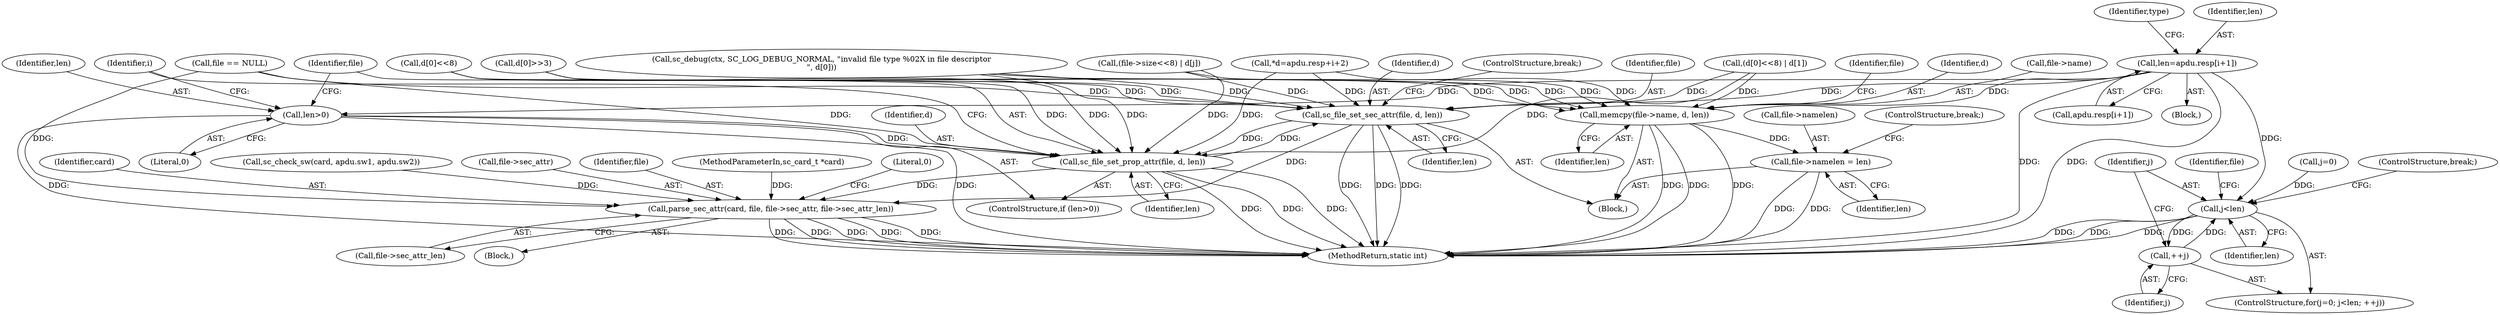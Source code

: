 digraph "1_OpenSC_360e95d45ac4123255a4c796db96337f332160ad#diff-d643a0fa169471dbf2912f4866dc49c5_3@array" {
"1000423" [label="(Call,len=apdu.resp[i+1])"];
"1000464" [label="(Call,j<len)"];
"1000467" [label="(Call,++j)"];
"1000557" [label="(Call,memcpy(file->name, d, len))"];
"1000563" [label="(Call,file->namelen = len)"];
"1000570" [label="(Call,sc_file_set_sec_attr(file, d, len))"];
"1000580" [label="(Call,sc_file_set_prop_attr(file, d, len))"];
"1000589" [label="(Call,parse_sec_attr(card, file, file->sec_attr, file->sec_attr_len))"];
"1000577" [label="(Call,len>0)"];
"1000576" [label="(ControlStructure,if (len>0))"];
"1000573" [label="(Identifier,len)"];
"1000105" [label="(Block,)"];
"1000590" [label="(Identifier,card)"];
"1000460" [label="(ControlStructure,for(j=0; j<len; ++j))"];
"1000562" [label="(Identifier,len)"];
"1000567" [label="(Identifier,len)"];
"1000565" [label="(Identifier,file)"];
"1000547" [label="(Call,d[0]<<8)"];
"1000564" [label="(Call,file->namelen)"];
"1000561" [label="(Identifier,d)"];
"1000577" [label="(Call,len>0)"];
"1000563" [label="(Call,file->namelen = len)"];
"1000579" [label="(Literal,0)"];
"1000423" [label="(Call,len=apdu.resp[i+1])"];
"1000570" [label="(Call,sc_file_set_sec_attr(file, d, len))"];
"1000589" [label="(Call,parse_sec_attr(card, file, file->sec_attr, file->sec_attr_len))"];
"1000558" [label="(Call,file->name)"];
"1000315" [label="(Call,sc_check_sw(card, apdu.sw1, apdu.sw2))"];
"1000467" [label="(Call,++j)"];
"1000434" [label="(Identifier,type)"];
"1000592" [label="(Call,file->sec_attr)"];
"1000572" [label="(Identifier,d)"];
"1000425" [label="(Call,apdu.resp[i+1])"];
"1000599" [label="(Literal,0)"];
"1000529" [label="(Call,sc_debug(ctx, SC_LOG_DEBUG_NORMAL, \"invalid file type %02X in file descriptor\n\", d[0]))"];
"1000595" [label="(Call,file->sec_attr_len)"];
"1000507" [label="(Call,d[0]>>3)"];
"1000420" [label="(Block,)"];
"1000424" [label="(Identifier,len)"];
"1000580" [label="(Call,sc_file_set_prop_attr(file, d, len))"];
"1000410" [label="(Identifier,i)"];
"1000557" [label="(Call,memcpy(file->name, d, len))"];
"1000473" [label="(Call,(file->size<<8) | d[j])"];
"1000600" [label="(MethodReturn,static int)"];
"1000465" [label="(Identifier,j)"];
"1000452" [label="(Block,)"];
"1000441" [label="(Call,*d=apdu.resp+i+2)"];
"1000581" [label="(Identifier,file)"];
"1000468" [label="(Identifier,j)"];
"1000574" [label="(ControlStructure,break;)"];
"1000466" [label="(Identifier,len)"];
"1000464" [label="(Call,j<len)"];
"1000471" [label="(Identifier,file)"];
"1000365" [label="(Call,file == NULL)"];
"1000568" [label="(ControlStructure,break;)"];
"1000461" [label="(Call,j=0)"];
"1000482" [label="(ControlStructure,break;)"];
"1000546" [label="(Call,(d[0]<<8) | d[1])"];
"1000571" [label="(Identifier,file)"];
"1000583" [label="(Identifier,len)"];
"1000591" [label="(Identifier,file)"];
"1000578" [label="(Identifier,len)"];
"1000102" [label="(MethodParameterIn,sc_card_t *card)"];
"1000582" [label="(Identifier,d)"];
"1000423" -> "1000420"  [label="AST: "];
"1000423" -> "1000425"  [label="CFG: "];
"1000424" -> "1000423"  [label="AST: "];
"1000425" -> "1000423"  [label="AST: "];
"1000434" -> "1000423"  [label="CFG: "];
"1000423" -> "1000600"  [label="DDG: "];
"1000423" -> "1000600"  [label="DDG: "];
"1000423" -> "1000464"  [label="DDG: "];
"1000423" -> "1000557"  [label="DDG: "];
"1000423" -> "1000570"  [label="DDG: "];
"1000423" -> "1000577"  [label="DDG: "];
"1000464" -> "1000460"  [label="AST: "];
"1000464" -> "1000466"  [label="CFG: "];
"1000465" -> "1000464"  [label="AST: "];
"1000466" -> "1000464"  [label="AST: "];
"1000471" -> "1000464"  [label="CFG: "];
"1000482" -> "1000464"  [label="CFG: "];
"1000464" -> "1000600"  [label="DDG: "];
"1000464" -> "1000600"  [label="DDG: "];
"1000464" -> "1000600"  [label="DDG: "];
"1000467" -> "1000464"  [label="DDG: "];
"1000461" -> "1000464"  [label="DDG: "];
"1000464" -> "1000467"  [label="DDG: "];
"1000467" -> "1000460"  [label="AST: "];
"1000467" -> "1000468"  [label="CFG: "];
"1000468" -> "1000467"  [label="AST: "];
"1000465" -> "1000467"  [label="CFG: "];
"1000557" -> "1000452"  [label="AST: "];
"1000557" -> "1000562"  [label="CFG: "];
"1000558" -> "1000557"  [label="AST: "];
"1000561" -> "1000557"  [label="AST: "];
"1000562" -> "1000557"  [label="AST: "];
"1000565" -> "1000557"  [label="CFG: "];
"1000557" -> "1000600"  [label="DDG: "];
"1000557" -> "1000600"  [label="DDG: "];
"1000557" -> "1000600"  [label="DDG: "];
"1000473" -> "1000557"  [label="DDG: "];
"1000546" -> "1000557"  [label="DDG: "];
"1000507" -> "1000557"  [label="DDG: "];
"1000529" -> "1000557"  [label="DDG: "];
"1000441" -> "1000557"  [label="DDG: "];
"1000547" -> "1000557"  [label="DDG: "];
"1000557" -> "1000563"  [label="DDG: "];
"1000563" -> "1000452"  [label="AST: "];
"1000563" -> "1000567"  [label="CFG: "];
"1000564" -> "1000563"  [label="AST: "];
"1000567" -> "1000563"  [label="AST: "];
"1000568" -> "1000563"  [label="CFG: "];
"1000563" -> "1000600"  [label="DDG: "];
"1000563" -> "1000600"  [label="DDG: "];
"1000570" -> "1000452"  [label="AST: "];
"1000570" -> "1000573"  [label="CFG: "];
"1000571" -> "1000570"  [label="AST: "];
"1000572" -> "1000570"  [label="AST: "];
"1000573" -> "1000570"  [label="AST: "];
"1000574" -> "1000570"  [label="CFG: "];
"1000570" -> "1000600"  [label="DDG: "];
"1000570" -> "1000600"  [label="DDG: "];
"1000570" -> "1000600"  [label="DDG: "];
"1000580" -> "1000570"  [label="DDG: "];
"1000365" -> "1000570"  [label="DDG: "];
"1000473" -> "1000570"  [label="DDG: "];
"1000546" -> "1000570"  [label="DDG: "];
"1000507" -> "1000570"  [label="DDG: "];
"1000529" -> "1000570"  [label="DDG: "];
"1000441" -> "1000570"  [label="DDG: "];
"1000547" -> "1000570"  [label="DDG: "];
"1000570" -> "1000580"  [label="DDG: "];
"1000570" -> "1000589"  [label="DDG: "];
"1000580" -> "1000576"  [label="AST: "];
"1000580" -> "1000583"  [label="CFG: "];
"1000581" -> "1000580"  [label="AST: "];
"1000582" -> "1000580"  [label="AST: "];
"1000583" -> "1000580"  [label="AST: "];
"1000410" -> "1000580"  [label="CFG: "];
"1000580" -> "1000600"  [label="DDG: "];
"1000580" -> "1000600"  [label="DDG: "];
"1000580" -> "1000600"  [label="DDG: "];
"1000365" -> "1000580"  [label="DDG: "];
"1000473" -> "1000580"  [label="DDG: "];
"1000546" -> "1000580"  [label="DDG: "];
"1000507" -> "1000580"  [label="DDG: "];
"1000529" -> "1000580"  [label="DDG: "];
"1000441" -> "1000580"  [label="DDG: "];
"1000547" -> "1000580"  [label="DDG: "];
"1000577" -> "1000580"  [label="DDG: "];
"1000580" -> "1000589"  [label="DDG: "];
"1000589" -> "1000105"  [label="AST: "];
"1000589" -> "1000595"  [label="CFG: "];
"1000590" -> "1000589"  [label="AST: "];
"1000591" -> "1000589"  [label="AST: "];
"1000592" -> "1000589"  [label="AST: "];
"1000595" -> "1000589"  [label="AST: "];
"1000599" -> "1000589"  [label="CFG: "];
"1000589" -> "1000600"  [label="DDG: "];
"1000589" -> "1000600"  [label="DDG: "];
"1000589" -> "1000600"  [label="DDG: "];
"1000589" -> "1000600"  [label="DDG: "];
"1000589" -> "1000600"  [label="DDG: "];
"1000315" -> "1000589"  [label="DDG: "];
"1000102" -> "1000589"  [label="DDG: "];
"1000365" -> "1000589"  [label="DDG: "];
"1000577" -> "1000576"  [label="AST: "];
"1000577" -> "1000579"  [label="CFG: "];
"1000578" -> "1000577"  [label="AST: "];
"1000579" -> "1000577"  [label="AST: "];
"1000581" -> "1000577"  [label="CFG: "];
"1000410" -> "1000577"  [label="CFG: "];
"1000577" -> "1000600"  [label="DDG: "];
"1000577" -> "1000600"  [label="DDG: "];
}

